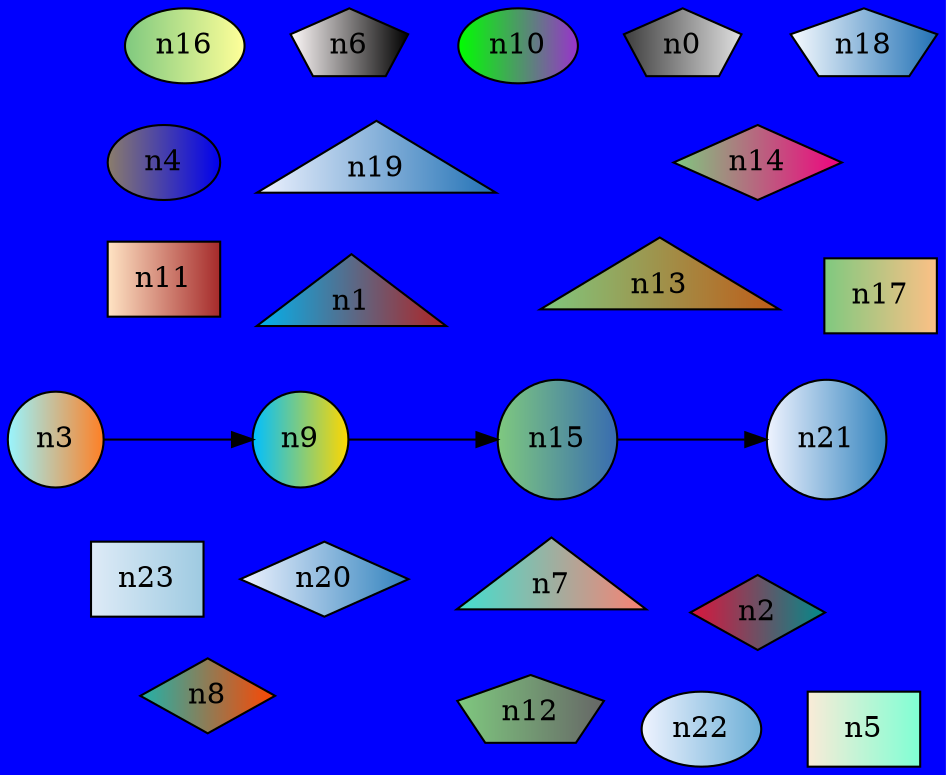 digraph G {bgcolor=blue; layout=circo
	subgraph cl1 { fontcolor=white
		node [ style=filled,shape="box",fillcolor="antiquewhite:aquamarine" ]n5;
		node [ shape="ellipse",fillcolor="bisque4:blue2" ]n4;
		node [ shape="circle",fillcolor="cadetblue1:chocolate1" ]n3;
		node [ shape="diamond",fillcolor="crimson:cyan4" ]n2;
		node [ shape="triangle",fillcolor="deepskyblue2:firebrick" ]n1;
		node [ shape="pentagon",fillcolor="gray24:gray88" ]n0;
		label = "X11 Colors";
	}
	subgraph cl2 { fontcolor=white
		node [ style=filled,shape="box",fillcolor="bisque:brown" ]n11;
		node [ shape="ellipse",fillcolor="green:darkorchid" ]n10;
		node [ shape="circle",fillcolor="deepskyblue:gold" ]n9;
		node [ shape="diamond",fillcolor="lightseagreen:orangered" ]n8;
		node [ shape="triangle",fillcolor="turquoise:salmon" ]n7;
		node [ shape="pentagon",fillcolor="snow:black" ]n6;
		label = "SVG Colors";
	}
	subgraph cl3 { fontcolor=white
		node [ style=filled,shape="box",fillcolor="/accent3/1:/accent3/3" ]n17;
		node [ shape="ellipse",fillcolor="/accent4/1:/accent4/4" ]n16;
		node [ shape="circle",fillcolor="/accent5/1:/accent5/5" ]n15;
		node [ shape="diamond",fillcolor="/accent6/1:/accent6/6" ]n14;
		node [ shape="triangle",fillcolor="/accent7/1:/accent7/7" ]n13;
		node [ shape="pentagon",fillcolor="/accent8/1:/accent8/8" ]n12;
		label = "Brewer - accent";
	}
	subgraph cl4 { fontcolor=white
		node [ style=filled,shape="box",fillcolor="/blues3/1:/blues3/2" ]n23;
		node [ shape="ellipse",fillcolor="/blues4/1:/blues4/3" ]n22;
		node [ shape="circle",fillcolor="/blues5/1:/blues5/4" ]n21;
		node [ shape="diamond",fillcolor="/blues6/1:/blues6/5" ]n20;
		node [ shape="triangle",fillcolor="/blues7/1:/blues7/6" ]n19;
		node [ shape="pentagon",fillcolor="/blues8/1:/blues8/7" ]n18;
		label = "Brewer - blues";
	}
	n3 -> n9 -> n15 -> n21;
}
